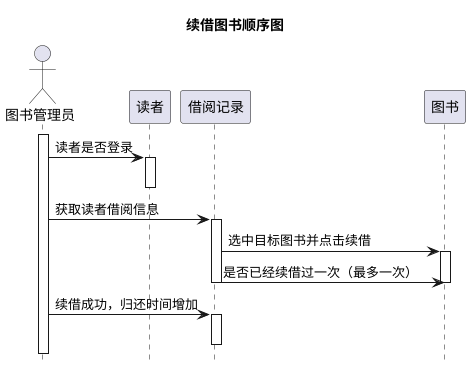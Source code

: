 @startuml
hide footbox
title 续借图书顺序图
actor 图书管理员 as user
activate user
user->读者:读者是否登录
activate 读者
deactivate 读者
user->借阅记录:获取读者借阅信息
activate 借阅记录
借阅记录->图书:选中目标图书并点击续借
activate 图书
借阅记录->图书:是否已经续借过一次（最多一次）
deactivate 图书
deactivate 借阅记录
user->借阅记录:续借成功，归还时间增加
activate 借阅记录
deactivate 借阅记录
@enduml